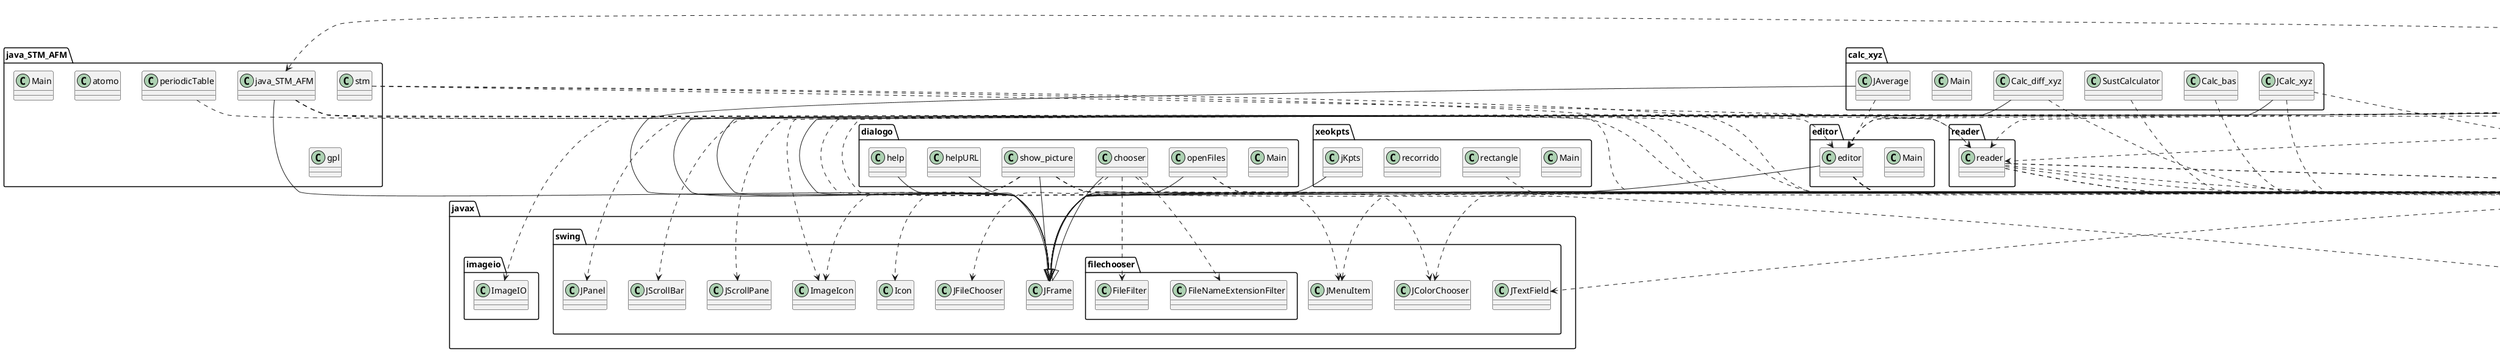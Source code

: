 @startuml
class calc_xyz.Calc_bas
class calc_xyz.Calc_diff_xyz
class calc_xyz.JAverage
class calc_xyz.JCalc_xyz
class calc_xyz.Main
class calc_xyz.SustCalculator
class calculadora.calculadora
class dialogo.Main
class dialogo.chooser
class dialogo.help
class dialogo.helpURL
class dialogo.openFiles
class dialogo.show_picture
class editor.Main
class editor.editor
class fireball.Dos_bands
class fireball.Jbegin
class fireball.Jhopping
class fireball.begin
class fireball.fireball
class fireball.hopping
class fireball.info_bas
class fireball.morse
class fireball.toyModel
class jCalc.Main
class jCalc.jCalc
class jCalc.statistic
class java.awt.AWTEvent
class java.awt.Color
class java.awt.Component
class java.awt.Font
class java.awt.FontFormatException
class java.awt.Graphics
class java.awt.Image
class java.awt.PopupMenu
class java.awt.event.ActionEvent
class java.awt.event.ActionListener
class java.awt.event.KeyEvent
class java.awt.image.BufferedImage
class java.io.BufferedReader
class java.io.DataOutputStream
class java.io.File
class java.io.FileOutputStream
class java.io.FileReader
class java.io.IOException
class java.io.InputStream
class java.io.LineNumberReader
class java.lang.Thread
class java.util.ArrayList
class java.util.Vector
class java_STM_AFM.Main
class java_STM_AFM.atomo
class java_STM_AFM.gpl
class java_STM_AFM.java_STM_AFM
class java_STM_AFM.periodicTable
class java_STM_AFM.stm
class javax.imageio.ImageIO
class javax.swing.Icon
class javax.swing.ImageIcon
class javax.swing.JColorChooser
class javax.swing.JFileChooser
class javax.swing.JFrame
class javax.swing.JMenuItem
class javax.swing.JPanel
class javax.swing.JScrollBar
class javax.swing.JScrollPane
class javax.swing.JTextField
class javax.swing.filechooser.FileFilter
class javax.swing.filechooser.FileNameExtensionFilter
class language.language
class main
class pintar2D.Main
class pintar2D.Options2DPlot
class pintar2D.pintar2D
class pintar2D.pizarra
class reader.reader
class xeo.C3D
class xeo.Main
class xeo.atom
class xeo.bulk
class xeo.calcStructure
class xeo.gpl
class xeo.info_bas
class xeo.mol
class xeo.plugBabel
class xeo.povray
class xeo.xeo
class xeoBabel.abinit
class xeoBabel.bas
class xeoBabel.castep
class xeoBabel.espresso
class xeoBabel.fireball
class xeoBabel.fireball_TG
class xeoBabel.format
class xeoBabel.gpl
class xeoBabel.more
class xeoBabel.periodicTable
class xeoBabel.plugin
class xeoBabel.vasp
class xeoBabel.xeo
class xeoBabel.xeoBabel
class xeoBabel.xyz
class xeokpts.Main
class xeokpts.jKpts
class xeokpts.recorrido
class xeokpts.rectangle
calc_xyz.Calc_bas ..> java.util.ArrayList
calc_xyz.Calc_diff_xyz ..> java.io.File
calc_xyz.Calc_diff_xyz --|> javax.swing.JFrame
calc_xyz.JAverage ..> editor.editor
calc_xyz.JAverage --|> javax.swing.JFrame
calc_xyz.JCalc_xyz ..> java.io.File
calc_xyz.JCalc_xyz ..> java.io.IOException
calc_xyz.JCalc_xyz --|> javax.swing.JFrame
calc_xyz.SustCalculator ..> java.util.ArrayList
calculadora.calculadora ..> java.util.ArrayList
dialogo.chooser ..> java.io.File
dialogo.chooser ..> javax.swing.JFileChooser
dialogo.chooser --|> javax.swing.JFrame
dialogo.chooser ..> javax.swing.filechooser.FileFilter
dialogo.chooser ..> javax.swing.filechooser.FileNameExtensionFilter
dialogo.help --|> javax.swing.JFrame
dialogo.helpURL --|> javax.swing.JFrame
dialogo.openFiles ..> java.awt.Font
dialogo.openFiles ..> java.io.File
dialogo.openFiles --|> javax.swing.JFrame
dialogo.show_picture ..> java.awt.Image
dialogo.show_picture ..> java.awt.image.BufferedImage
dialogo.show_picture ..> java.io.File
dialogo.show_picture ..> javax.swing.Icon
dialogo.show_picture ..> javax.swing.ImageIcon
dialogo.show_picture --|> javax.swing.JFrame
editor.editor ..> java.awt.Color
editor.editor ..> java.awt.Font
editor.editor ..> java.awt.FontFormatException
editor.editor ..> java.io.File
editor.editor ..> java.io.IOException
editor.editor ..> java.util.ArrayList
editor.editor ..> java.util.Vector
editor.editor --|> javax.swing.JFrame
fireball.Dos_bands ..> java.io.BufferedReader
fireball.Dos_bands ..> java.io.File
fireball.Dos_bands ..> java.io.FileReader
fireball.Dos_bands ..> java.io.IOException
fireball.Dos_bands ..> java.io.LineNumberReader
fireball.Dos_bands --|> javax.swing.JFrame
fireball.Jbegin ..> java.awt.Font
fireball.Jbegin ..> java.io.File
fireball.Jbegin ..> java.io.IOException
fireball.Jbegin ..> java.util.ArrayList
fireball.Jbegin --|> javax.swing.JFrame
fireball.Jhopping ..> java.awt.Font
fireball.Jhopping ..> java.io.File
fireball.Jhopping ..> java.io.IOException
fireball.Jhopping --|> javax.swing.JFrame
fireball.begin ..> java.io.File
fireball.begin ..> java.io.IOException
fireball.begin ..> java.util.ArrayList
fireball.hopping ..> java.awt.Color
fireball.hopping ..> java.awt.image.BufferedImage
fireball.hopping ..> java.io.File
fireball.hopping ..> java.io.IOException
fireball.hopping ..> java.util.Vector
fireball.info_bas ..> java.util.ArrayList
fireball.info_bas ..> java.util.Vector
fireball.morse --|> java.lang.Thread
fireball.toyModel --|> java.lang.Thread
jCalc.jCalc ..> java.awt.AWTEvent
jCalc.jCalc ..> java.util.ArrayList
jCalc.jCalc --|> javax.swing.JFrame
jCalc.jCalc ..> javax.swing.JMenuItem
jCalc.statistic ..> java.util.Vector
java_STM_AFM.java_STM_AFM ..> editor.editor
java_STM_AFM.java_STM_AFM ..> java.awt.Font
java_STM_AFM.java_STM_AFM ..> java.io.File
java_STM_AFM.java_STM_AFM --|> javax.swing.JFrame
java_STM_AFM.java_STM_AFM ..> reader.reader
java_STM_AFM.periodicTable ..> java.awt.Color
java_STM_AFM.stm ..> java.awt.Color
java_STM_AFM.stm ..> java.awt.Font
java_STM_AFM.stm ..> reader.reader
pintar2D.Options2DPlot ..> java.awt.Color
pintar2D.Options2DPlot ..> java.awt.Font
pintar2D.Options2DPlot ..> javax.swing.JColorChooser
pintar2D.Options2DPlot --|> javax.swing.JFrame
pintar2D.Options2DPlot ..> javax.swing.JTextField
pintar2D.pintar2D ..> java.awt.Color
pintar2D.pintar2D ..> java.awt.image.BufferedImage
pintar2D.pintar2D ..> java.io.BufferedReader
pintar2D.pintar2D ..> java.io.DataOutputStream
pintar2D.pintar2D ..> java.io.File
pintar2D.pintar2D ..> java.io.FileOutputStream
pintar2D.pintar2D ..> java.io.FileReader
pintar2D.pintar2D ..> java.io.IOException
pintar2D.pintar2D ..> java.util.ArrayList
pintar2D.pintar2D ..> reader.reader
pintar2D.pizarra ..> java.awt.image.BufferedImage
pintar2D.pizarra ..> java.io.File
pintar2D.pizarra ..> java.io.IOException
pintar2D.pizarra ..> java.util.ArrayList
pintar2D.pizarra --|> javax.swing.JFrame
reader.reader ..> java.io.BufferedReader
reader.reader ..> java.io.File
reader.reader ..> java.io.FileReader
reader.reader ..> java.io.IOException
reader.reader ..> java.util.ArrayList
reader.reader ..> java.util.Vector
xeo.Main ..> calculadora.calculadora
xeo.Main ..> editor.editor
xeo.Main ..> java.io.File
xeo.Main ..> java.io.IOException
xeo.Main ..> pintar2D.pintar2D
xeo.atom ..> java.util.ArrayList
xeo.bulk ..> jCalc.statistic
xeo.bulk ..> java.io.File
xeo.bulk ..> java.io.IOException
xeo.calcStructure ..> java.io.File
xeo.calcStructure ..> java.io.IOException
xeo.calcStructure ..> java.util.ArrayList
xeo.info_bas ..> java.io.File
xeo.info_bas ..> java.io.IOException
xeo.info_bas ..> java.util.ArrayList
xeo.info_bas ..> java.util.Vector
xeo.mol ..> java.awt.Color
xeo.mol ..> java.awt.Font
xeo.mol ..> java.awt.Graphics
xeo.mol ..> java.awt.image.BufferedImage
xeo.mol ..> java.io.File
xeo.mol ..> java.util.ArrayList
xeo.mol ..> xeoBabel.periodicTable
xeo.plugBabel ..> java.io.File
xeo.plugBabel ..> xeoBabel.periodicTable
xeo.plugBabel ..> xeoBabel.plugin
xeo.povray ..> java.awt.Color
xeo.povray ..> java.io.File
xeo.povray ..> java.io.IOException
xeo.povray ..> java.util.ArrayList
xeo.xeo ..> calculadora.calculadora
xeo.xeo ..> editor.editor
xeo.xeo ..> fireball.fireball
xeo.xeo ..> jCalc.jCalc
xeo.xeo ..> java.awt.AWTEvent
xeo.xeo ..> java.awt.Color
xeo.xeo ..> java.awt.Component
xeo.xeo ..> java.awt.Font
xeo.xeo ..> java.awt.FontFormatException
xeo.xeo ..> java.awt.Graphics
xeo.xeo ..> java.awt.PopupMenu
xeo.xeo ..> java.awt.event.ActionEvent
xeo.xeo ..> java.awt.event.ActionListener
xeo.xeo ..> java.awt.event.KeyEvent
xeo.xeo ..> java.awt.image.BufferedImage
xeo.xeo ..> java.io.File
xeo.xeo ..> java.io.IOException
xeo.xeo ..> java.io.InputStream
xeo.xeo ..> java.util.ArrayList
xeo.xeo ..> java_STM_AFM.java_STM_AFM
xeo.xeo ..> javax.imageio.ImageIO
xeo.xeo ..> javax.swing.ImageIcon
xeo.xeo ..> javax.swing.JColorChooser
xeo.xeo --|> javax.swing.JFrame
xeo.xeo ..> javax.swing.JMenuItem
xeo.xeo ..> javax.swing.JPanel
xeo.xeo ..> javax.swing.JScrollBar
xeo.xeo ..> javax.swing.JScrollPane
xeo.xeo ..> language.language
xeo.xeo ..> pintar2D.pintar2D
xeo.xeo ..> reader.reader
xeo.xeo ..> xeo.bulk
xeo.xeo ..> xeo.mol
xeo.xeo ..> xeo.povray
xeoBabel.abinit ..> java.io.BufferedReader
xeoBabel.abinit ..> java.io.File
xeoBabel.abinit ..> java.io.FileReader
xeoBabel.abinit ..> java.io.IOException
xeoBabel.abinit ..> java.util.ArrayList
xeoBabel.bas ..> java.io.BufferedReader
xeoBabel.bas ..> java.io.File
xeoBabel.bas ..> java.io.FileReader
xeoBabel.bas ..> java.io.IOException
xeoBabel.castep ..> java.io.BufferedReader
xeoBabel.castep ..> java.io.File
xeoBabel.castep ..> java.io.FileReader
xeoBabel.castep ..> java.io.IOException
xeoBabel.castep ..> java.util.ArrayList
xeoBabel.espresso ..> java.io.BufferedReader
xeoBabel.espresso ..> java.io.File
xeoBabel.espresso ..> java.io.FileReader
xeoBabel.espresso ..> java.io.IOException
xeoBabel.espresso ..> java.util.ArrayList
xeoBabel.fireball ..> java.io.BufferedReader
xeoBabel.fireball ..> java.io.File
xeoBabel.fireball ..> java.io.FileReader
xeoBabel.fireball ..> java.io.IOException
xeoBabel.fireball_TG ..> java.io.BufferedReader
xeoBabel.fireball_TG ..> java.io.File
xeoBabel.fireball_TG ..> java.io.FileReader
xeoBabel.fireball_TG ..> java.io.IOException
xeoBabel.more ..> java.io.BufferedReader
xeoBabel.more ..> java.io.File
xeoBabel.more ..> java.io.FileReader
xeoBabel.more ..> java.io.IOException
xeoBabel.more ..> java.util.ArrayList
xeoBabel.periodicTable ..> java.awt.Color
xeoBabel.vasp ..> java.io.BufferedReader
xeoBabel.vasp ..> java.io.File
xeoBabel.vasp ..> java.io.FileReader
xeoBabel.vasp ..> java.io.IOException
xeoBabel.vasp ..> java.util.ArrayList
xeoBabel.xeo ..> java.io.BufferedReader
xeoBabel.xeo ..> java.io.File
xeoBabel.xeo ..> java.io.FileReader
xeoBabel.xeo ..> java.io.IOException
xeoBabel.xyz ..> java.io.BufferedReader
xeoBabel.xyz ..> java.io.File
xeoBabel.xyz ..> java.io.FileReader
xeoBabel.xyz ..> java.io.IOException
xeokpts.jKpts --|> javax.swing.JFrame
xeokpts.rectangle ..> java.util.ArrayList
@enduml